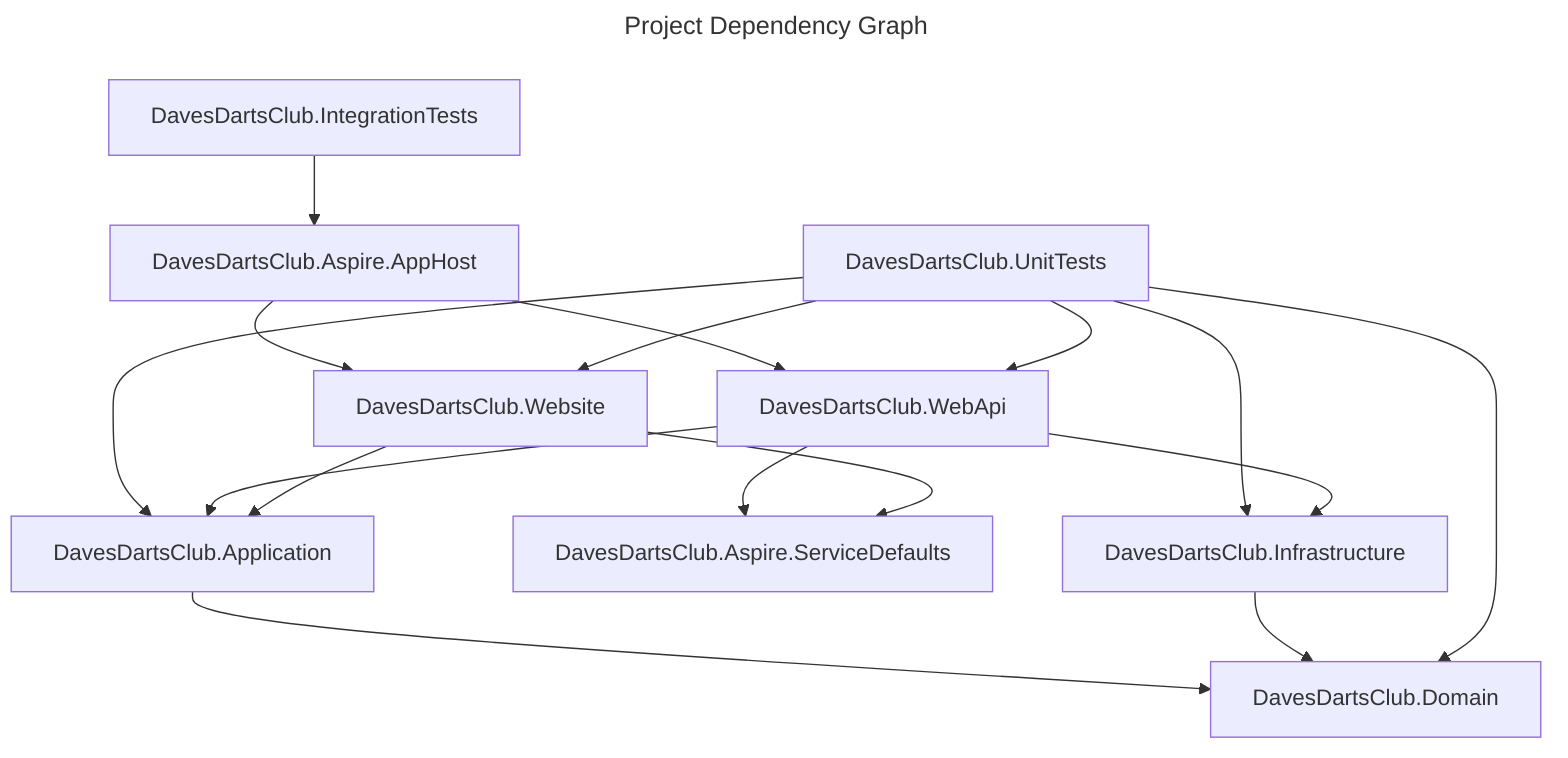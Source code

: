 ---
title: Project Dependency Graph
---
flowchart TD
    %% https://mermaid.js.org/intro/

    
Application["DavesDartsClub.Application"]
AppHost["DavesDartsClub.Aspire.AppHost"]
ServiceDefaults["DavesDartsClub.Aspire.ServiceDefaults"]
Domain["DavesDartsClub.Domain"]
Infrastructure["DavesDartsClub.Infrastructure"]
IntegrationTests["DavesDartsClub.IntegrationTests"]
UnitTests["DavesDartsClub.UnitTests"]
WebApi["DavesDartsClub.WebApi"]
Website["DavesDartsClub.Website"]
%% Moo@{ shape: rounded, label: "I am a Moo"}

Application --> Domain

AppHost --> WebApi 
AppHost --> Website

Infrastructure --> Domain

IntegrationTests --> AppHost

UnitTests --> Application
UnitTests --> Domain
UnitTests --> Infrastructure
UnitTests --> WebApi
UnitTests --> Website

WebApi --> Application
WebApi --> ServiceDefaults
WebApi --> Infrastructure

Website --> Application
Website --> ServiceDefaults